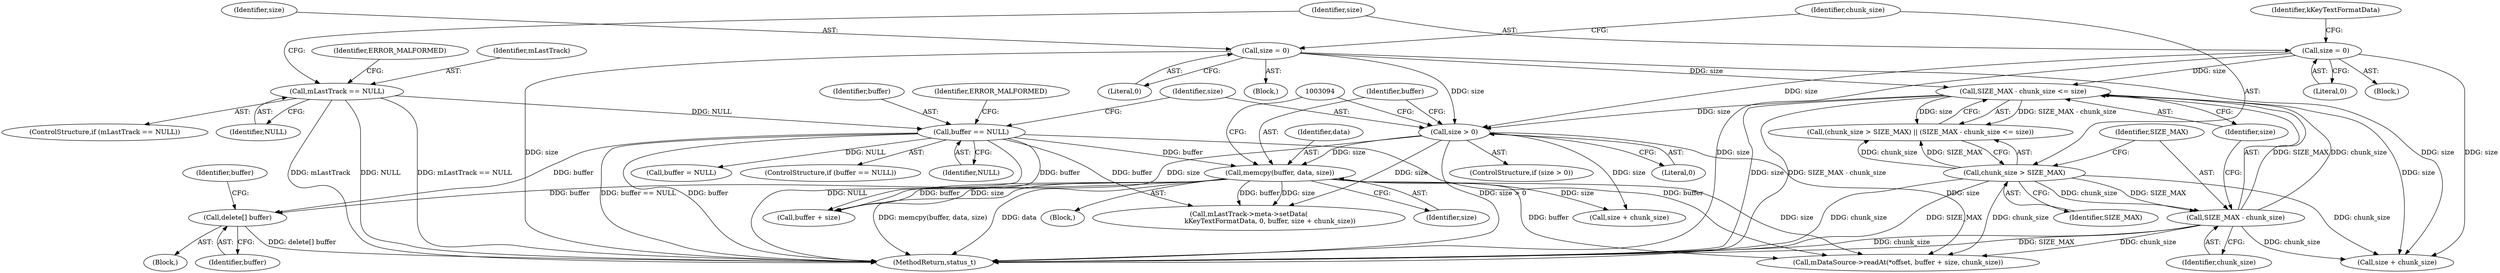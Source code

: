 digraph "0_Android_e7142a0703bc93f75e213e96ebc19000022afed9@API" {
"1003104" [label="(Call,delete[] buffer)"];
"1003076" [label="(Call,buffer == NULL)"];
"1003030" [label="(Call,mLastTrack == NULL)"];
"1003087" [label="(Call,memcpy(buffer, data, size))"];
"1003083" [label="(Call,size > 0)"];
"1003060" [label="(Call,SIZE_MAX - chunk_size <= size)"];
"1003061" [label="(Call,SIZE_MAX - chunk_size)"];
"1003057" [label="(Call,chunk_size > SIZE_MAX)"];
"1003052" [label="(Call,size = 0)"];
"1003038" [label="(Call,size = 0)"];
"1003095" [label="(Call,mDataSource->readAt(*offset, buffer + size, chunk_size))"];
"1003090" [label="(Identifier,size)"];
"1003028" [label="(Block,)"];
"1003029" [label="(ControlStructure,if (mLastTrack == NULL))"];
"1003039" [label="(Identifier,size)"];
"1003088" [label="(Identifier,buffer)"];
"1003082" [label="(ControlStructure,if (size > 0))"];
"1003060" [label="(Call,SIZE_MAX - chunk_size <= size)"];
"1003072" [label="(Call,size + chunk_size)"];
"1003062" [label="(Identifier,SIZE_MAX)"];
"1003051" [label="(Block,)"];
"1003106" [label="(Call,buffer = NULL)"];
"1003115" [label="(Call,mLastTrack->meta->setData(\n                    kKeyTextFormatData, 0, buffer, size + chunk_size))"];
"1003086" [label="(Block,)"];
"1003040" [label="(Literal,0)"];
"1003077" [label="(Identifier,buffer)"];
"1003053" [label="(Identifier,size)"];
"1003075" [label="(ControlStructure,if (buffer == NULL))"];
"1003083" [label="(Call,size > 0)"];
"1003103" [label="(Block,)"];
"1003119" [label="(Call,size + chunk_size)"];
"1003078" [label="(Identifier,NULL)"];
"1003030" [label="(Call,mLastTrack == NULL)"];
"1003089" [label="(Identifier,data)"];
"1003058" [label="(Identifier,chunk_size)"];
"1003104" [label="(Call,delete[] buffer)"];
"1003085" [label="(Literal,0)"];
"1003275" [label="(MethodReturn,status_t)"];
"1003059" [label="(Identifier,SIZE_MAX)"];
"1003054" [label="(Literal,0)"];
"1003038" [label="(Call,size = 0)"];
"1003057" [label="(Call,chunk_size > SIZE_MAX)"];
"1003081" [label="(Identifier,ERROR_MALFORMED)"];
"1003084" [label="(Identifier,size)"];
"1003032" [label="(Identifier,NULL)"];
"1003064" [label="(Identifier,size)"];
"1003107" [label="(Identifier,buffer)"];
"1003061" [label="(Call,SIZE_MAX - chunk_size)"];
"1003105" [label="(Identifier,buffer)"];
"1003063" [label="(Identifier,chunk_size)"];
"1003056" [label="(Call,(chunk_size > SIZE_MAX) || (SIZE_MAX - chunk_size <= size))"];
"1003034" [label="(Identifier,ERROR_MALFORMED)"];
"1003052" [label="(Call,size = 0)"];
"1003098" [label="(Call,buffer + size)"];
"1003087" [label="(Call,memcpy(buffer, data, size))"];
"1003076" [label="(Call,buffer == NULL)"];
"1003044" [label="(Identifier,kKeyTextFormatData)"];
"1003031" [label="(Identifier,mLastTrack)"];
"1003104" -> "1003103"  [label="AST: "];
"1003104" -> "1003105"  [label="CFG: "];
"1003105" -> "1003104"  [label="AST: "];
"1003107" -> "1003104"  [label="CFG: "];
"1003104" -> "1003275"  [label="DDG: delete[] buffer"];
"1003076" -> "1003104"  [label="DDG: buffer"];
"1003087" -> "1003104"  [label="DDG: buffer"];
"1003076" -> "1003075"  [label="AST: "];
"1003076" -> "1003078"  [label="CFG: "];
"1003077" -> "1003076"  [label="AST: "];
"1003078" -> "1003076"  [label="AST: "];
"1003081" -> "1003076"  [label="CFG: "];
"1003084" -> "1003076"  [label="CFG: "];
"1003076" -> "1003275"  [label="DDG: buffer == NULL"];
"1003076" -> "1003275"  [label="DDG: buffer"];
"1003076" -> "1003275"  [label="DDG: NULL"];
"1003030" -> "1003076"  [label="DDG: NULL"];
"1003076" -> "1003087"  [label="DDG: buffer"];
"1003076" -> "1003095"  [label="DDG: buffer"];
"1003076" -> "1003098"  [label="DDG: buffer"];
"1003076" -> "1003106"  [label="DDG: NULL"];
"1003076" -> "1003115"  [label="DDG: buffer"];
"1003030" -> "1003029"  [label="AST: "];
"1003030" -> "1003032"  [label="CFG: "];
"1003031" -> "1003030"  [label="AST: "];
"1003032" -> "1003030"  [label="AST: "];
"1003034" -> "1003030"  [label="CFG: "];
"1003039" -> "1003030"  [label="CFG: "];
"1003030" -> "1003275"  [label="DDG: NULL"];
"1003030" -> "1003275"  [label="DDG: mLastTrack == NULL"];
"1003030" -> "1003275"  [label="DDG: mLastTrack"];
"1003087" -> "1003086"  [label="AST: "];
"1003087" -> "1003090"  [label="CFG: "];
"1003088" -> "1003087"  [label="AST: "];
"1003089" -> "1003087"  [label="AST: "];
"1003090" -> "1003087"  [label="AST: "];
"1003094" -> "1003087"  [label="CFG: "];
"1003087" -> "1003275"  [label="DDG: memcpy(buffer, data, size)"];
"1003087" -> "1003275"  [label="DDG: data"];
"1003083" -> "1003087"  [label="DDG: size"];
"1003087" -> "1003095"  [label="DDG: buffer"];
"1003087" -> "1003095"  [label="DDG: size"];
"1003087" -> "1003098"  [label="DDG: buffer"];
"1003087" -> "1003098"  [label="DDG: size"];
"1003087" -> "1003115"  [label="DDG: buffer"];
"1003087" -> "1003115"  [label="DDG: size"];
"1003087" -> "1003119"  [label="DDG: size"];
"1003083" -> "1003082"  [label="AST: "];
"1003083" -> "1003085"  [label="CFG: "];
"1003084" -> "1003083"  [label="AST: "];
"1003085" -> "1003083"  [label="AST: "];
"1003088" -> "1003083"  [label="CFG: "];
"1003094" -> "1003083"  [label="CFG: "];
"1003083" -> "1003275"  [label="DDG: size > 0"];
"1003060" -> "1003083"  [label="DDG: size"];
"1003052" -> "1003083"  [label="DDG: size"];
"1003038" -> "1003083"  [label="DDG: size"];
"1003083" -> "1003095"  [label="DDG: size"];
"1003083" -> "1003098"  [label="DDG: size"];
"1003083" -> "1003115"  [label="DDG: size"];
"1003083" -> "1003119"  [label="DDG: size"];
"1003060" -> "1003056"  [label="AST: "];
"1003060" -> "1003064"  [label="CFG: "];
"1003061" -> "1003060"  [label="AST: "];
"1003064" -> "1003060"  [label="AST: "];
"1003056" -> "1003060"  [label="CFG: "];
"1003060" -> "1003275"  [label="DDG: size"];
"1003060" -> "1003275"  [label="DDG: SIZE_MAX - chunk_size"];
"1003060" -> "1003056"  [label="DDG: SIZE_MAX - chunk_size"];
"1003060" -> "1003056"  [label="DDG: size"];
"1003061" -> "1003060"  [label="DDG: SIZE_MAX"];
"1003061" -> "1003060"  [label="DDG: chunk_size"];
"1003052" -> "1003060"  [label="DDG: size"];
"1003038" -> "1003060"  [label="DDG: size"];
"1003060" -> "1003072"  [label="DDG: size"];
"1003061" -> "1003063"  [label="CFG: "];
"1003062" -> "1003061"  [label="AST: "];
"1003063" -> "1003061"  [label="AST: "];
"1003064" -> "1003061"  [label="CFG: "];
"1003061" -> "1003275"  [label="DDG: SIZE_MAX"];
"1003061" -> "1003275"  [label="DDG: chunk_size"];
"1003057" -> "1003061"  [label="DDG: SIZE_MAX"];
"1003057" -> "1003061"  [label="DDG: chunk_size"];
"1003061" -> "1003072"  [label="DDG: chunk_size"];
"1003061" -> "1003095"  [label="DDG: chunk_size"];
"1003057" -> "1003056"  [label="AST: "];
"1003057" -> "1003059"  [label="CFG: "];
"1003058" -> "1003057"  [label="AST: "];
"1003059" -> "1003057"  [label="AST: "];
"1003062" -> "1003057"  [label="CFG: "];
"1003056" -> "1003057"  [label="CFG: "];
"1003057" -> "1003275"  [label="DDG: chunk_size"];
"1003057" -> "1003275"  [label="DDG: SIZE_MAX"];
"1003057" -> "1003056"  [label="DDG: chunk_size"];
"1003057" -> "1003056"  [label="DDG: SIZE_MAX"];
"1003057" -> "1003072"  [label="DDG: chunk_size"];
"1003057" -> "1003095"  [label="DDG: chunk_size"];
"1003052" -> "1003051"  [label="AST: "];
"1003052" -> "1003054"  [label="CFG: "];
"1003053" -> "1003052"  [label="AST: "];
"1003054" -> "1003052"  [label="AST: "];
"1003058" -> "1003052"  [label="CFG: "];
"1003052" -> "1003275"  [label="DDG: size"];
"1003052" -> "1003072"  [label="DDG: size"];
"1003038" -> "1003028"  [label="AST: "];
"1003038" -> "1003040"  [label="CFG: "];
"1003039" -> "1003038"  [label="AST: "];
"1003040" -> "1003038"  [label="AST: "];
"1003044" -> "1003038"  [label="CFG: "];
"1003038" -> "1003275"  [label="DDG: size"];
"1003038" -> "1003072"  [label="DDG: size"];
}
